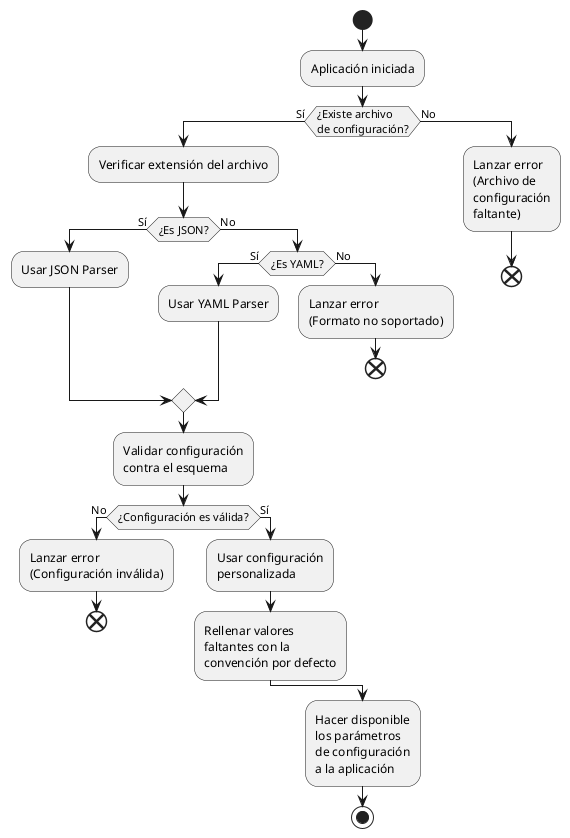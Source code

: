 @startuml convention over configuration

start

:Aplicación iniciada;
if (¿Existe archivo\nde configuración?) then (Sí)
    :Verificar extensión del archivo;
    if(¿Es JSON?) then (Sí)
        :Usar JSON Parser;
    else (No)
        if(¿Es YAML?) then (Sí)
            :Usar YAML Parser;
        else (No)
            :Lanzar error\n(Formato no soportado);
            end
        endif
    endif
    :Validar configuración\ncontra el esquema;
    if(¿Configuración es válida?) then (No)
        :Lanzar error\n(Configuración inválida);
        end
    else (Sí)
        :Usar configuración\npersonalizada;
        :Rellenar valores\nfaltantes con la\nconvención por defecto;
    endif
else (No)
    :Lanzar error\n(Archivo de\nconfiguración\nfaltante);
    end
endif
:Hacer disponible\nlos parámetros\nde configuración\na la aplicación;
stop
@enduml
